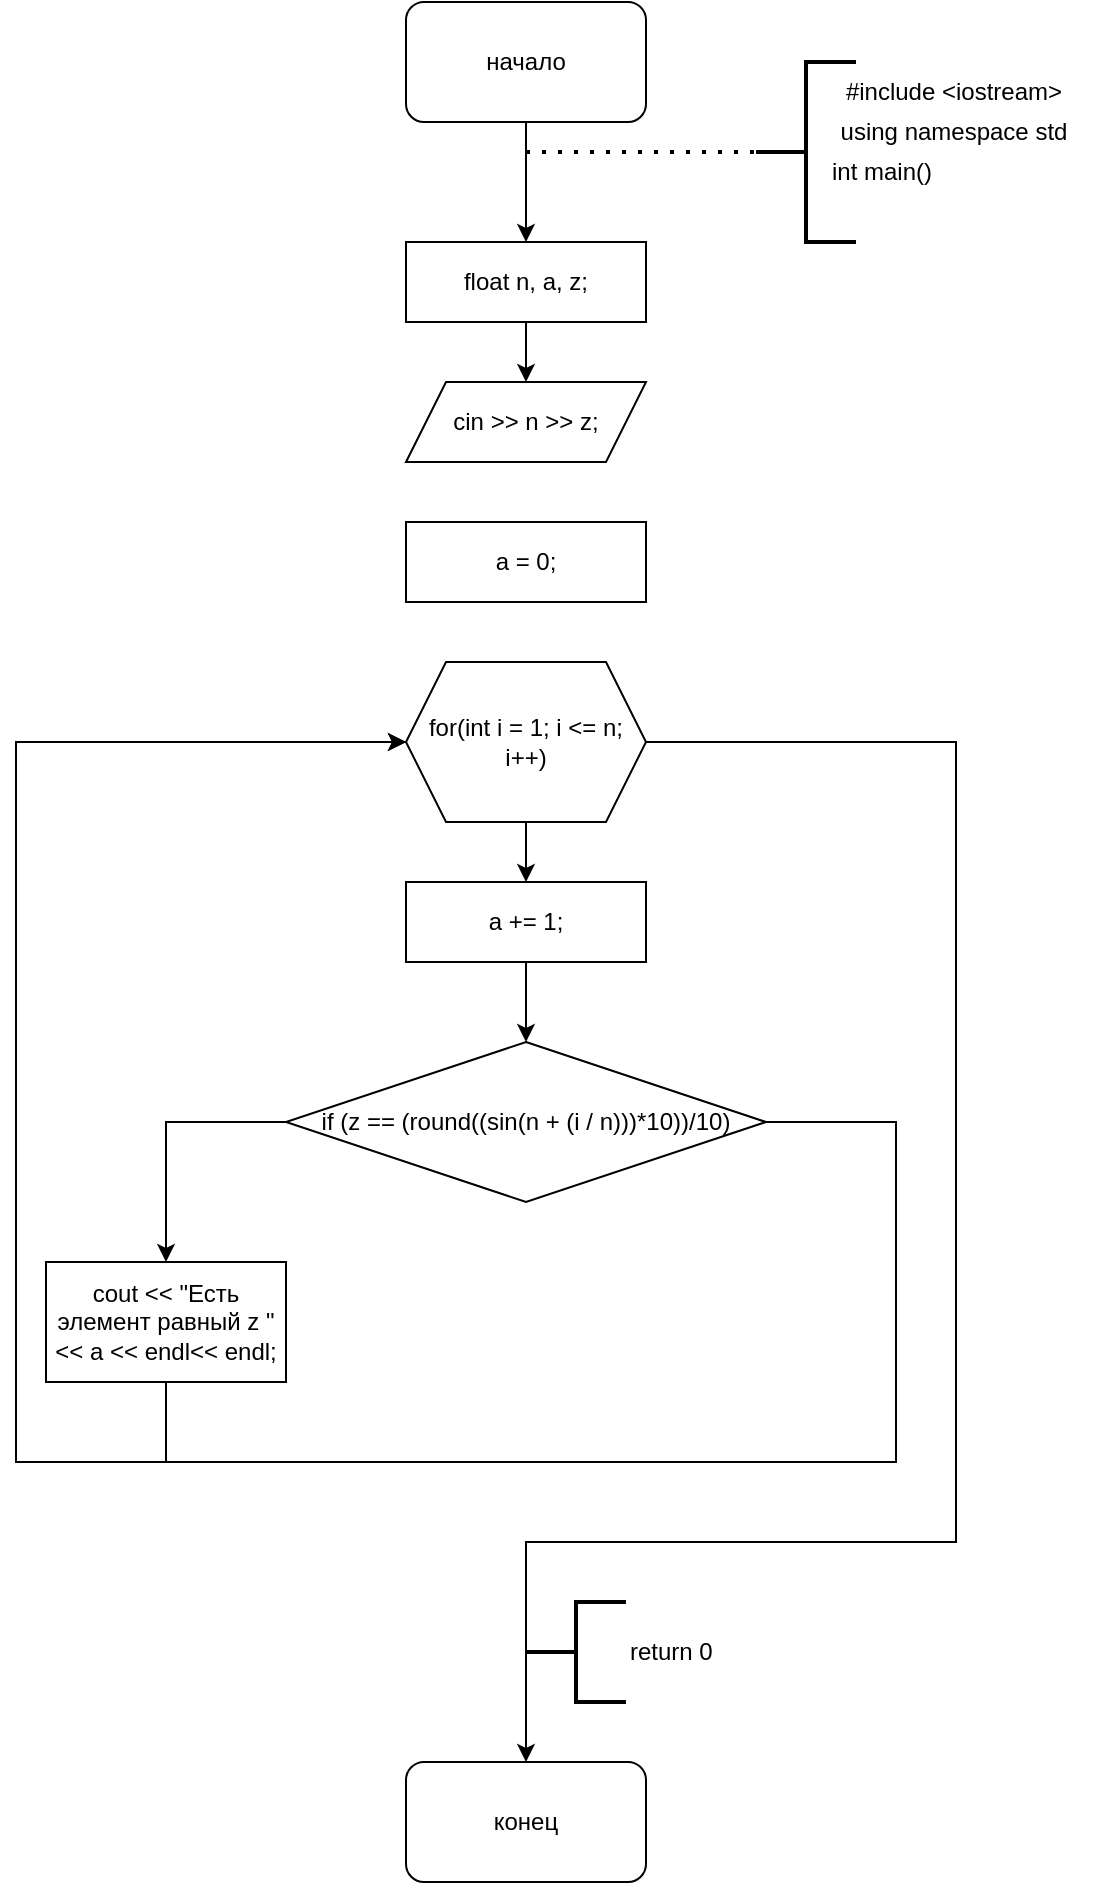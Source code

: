 <mxfile version="15.9.1" type="device"><diagram id="BUuxBXHMy_E6jpAC39Vq" name="Page-1"><mxGraphModel dx="1038" dy="575" grid="1" gridSize="10" guides="1" tooltips="1" connect="1" arrows="1" fold="1" page="1" pageScale="1" pageWidth="850" pageHeight="1100" math="0" shadow="0"><root><mxCell id="0"/><mxCell id="1" parent="0"/><mxCell id="ym5Rvz0am62fEfs4q3JF-1" value="return 0" style="strokeWidth=2;html=1;shape=mxgraph.flowchart.annotation_2;align=left;labelPosition=right;pointerEvents=1;" vertex="1" parent="1"><mxGeometry x="425" y="820" width="50" height="50" as="geometry"/></mxCell><mxCell id="ym5Rvz0am62fEfs4q3JF-2" value="" style="strokeWidth=2;html=1;shape=mxgraph.flowchart.annotation_2;align=left;labelPosition=right;pointerEvents=1;" vertex="1" parent="1"><mxGeometry x="540" y="50" width="50" height="90" as="geometry"/></mxCell><mxCell id="ym5Rvz0am62fEfs4q3JF-3" value="#include &amp;lt;iostream&amp;gt; " style="text;html=1;strokeColor=none;fillColor=none;align=center;verticalAlign=middle;whiteSpace=wrap;rounded=0;" vertex="1" parent="1"><mxGeometry x="568" y="50" width="142" height="30" as="geometry"/></mxCell><mxCell id="ym5Rvz0am62fEfs4q3JF-4" value="using namespace std" style="text;html=1;strokeColor=none;fillColor=none;align=center;verticalAlign=middle;whiteSpace=wrap;rounded=0;" vertex="1" parent="1"><mxGeometry x="573" y="70" width="132" height="30" as="geometry"/></mxCell><mxCell id="ym5Rvz0am62fEfs4q3JF-5" value="int main()" style="text;html=1;strokeColor=none;fillColor=none;align=center;verticalAlign=middle;whiteSpace=wrap;rounded=0;" vertex="1" parent="1"><mxGeometry x="573" y="90" width="60" height="30" as="geometry"/></mxCell><mxCell id="ym5Rvz0am62fEfs4q3JF-6" style="edgeStyle=orthogonalEdgeStyle;rounded=0;orthogonalLoop=1;jettySize=auto;html=1;entryX=0.5;entryY=0;entryDx=0;entryDy=0;" edge="1" parent="1" source="ym5Rvz0am62fEfs4q3JF-7" target="ym5Rvz0am62fEfs4q3JF-10"><mxGeometry relative="1" as="geometry"/></mxCell><mxCell id="ym5Rvz0am62fEfs4q3JF-7" value="начало" style="rounded=1;whiteSpace=wrap;html=1;" vertex="1" parent="1"><mxGeometry x="365" y="20" width="120" height="60" as="geometry"/></mxCell><mxCell id="ym5Rvz0am62fEfs4q3JF-8" value="" style="endArrow=none;dashed=1;html=1;dashPattern=1 3;strokeWidth=2;rounded=0;entryX=0;entryY=0.5;entryDx=0;entryDy=0;entryPerimeter=0;" edge="1" parent="1" target="ym5Rvz0am62fEfs4q3JF-2"><mxGeometry width="50" height="50" relative="1" as="geometry"><mxPoint x="425" y="95" as="sourcePoint"/><mxPoint x="450" y="200" as="targetPoint"/></mxGeometry></mxCell><mxCell id="ym5Rvz0am62fEfs4q3JF-9" style="edgeStyle=orthogonalEdgeStyle;rounded=0;orthogonalLoop=1;jettySize=auto;html=1;" edge="1" parent="1" source="ym5Rvz0am62fEfs4q3JF-10" target="ym5Rvz0am62fEfs4q3JF-12"><mxGeometry relative="1" as="geometry"/></mxCell><mxCell id="ym5Rvz0am62fEfs4q3JF-10" value="float n, a, z;" style="rounded=0;whiteSpace=wrap;html=1;" vertex="1" parent="1"><mxGeometry x="365" y="140" width="120" height="40" as="geometry"/></mxCell><mxCell id="ym5Rvz0am62fEfs4q3JF-12" value="cin &amp;gt;&amp;gt; n &amp;gt;&amp;gt; z;" style="shape=parallelogram;perimeter=parallelogramPerimeter;whiteSpace=wrap;html=1;fixedSize=1;" vertex="1" parent="1"><mxGeometry x="365" y="210" width="120" height="40" as="geometry"/></mxCell><mxCell id="ym5Rvz0am62fEfs4q3JF-16" value="конец" style="rounded=1;whiteSpace=wrap;html=1;" vertex="1" parent="1"><mxGeometry x="365" y="900" width="120" height="60" as="geometry"/></mxCell><mxCell id="ym5Rvz0am62fEfs4q3JF-28" value="a = 0;" style="rounded=0;whiteSpace=wrap;html=1;" vertex="1" parent="1"><mxGeometry x="365" y="280" width="120" height="40" as="geometry"/></mxCell><mxCell id="ym5Rvz0am62fEfs4q3JF-37" style="edgeStyle=orthogonalEdgeStyle;rounded=0;orthogonalLoop=1;jettySize=auto;html=1;" edge="1" parent="1" source="ym5Rvz0am62fEfs4q3JF-29" target="ym5Rvz0am62fEfs4q3JF-30"><mxGeometry relative="1" as="geometry"/></mxCell><mxCell id="ym5Rvz0am62fEfs4q3JF-42" style="edgeStyle=orthogonalEdgeStyle;rounded=0;orthogonalLoop=1;jettySize=auto;html=1;entryX=0.5;entryY=0;entryDx=0;entryDy=0;" edge="1" parent="1" source="ym5Rvz0am62fEfs4q3JF-29" target="ym5Rvz0am62fEfs4q3JF-16"><mxGeometry relative="1" as="geometry"><mxPoint x="662.4" y="880" as="targetPoint"/><Array as="points"><mxPoint x="640" y="390"/><mxPoint x="640" y="790"/><mxPoint x="425" y="790"/></Array></mxGeometry></mxCell><mxCell id="ym5Rvz0am62fEfs4q3JF-29" value="for(int i = 1; i &lt;= n; i++)" style="shape=hexagon;perimeter=hexagonPerimeter2;whiteSpace=wrap;html=1;fixedSize=1;" vertex="1" parent="1"><mxGeometry x="365" y="350" width="120" height="80" as="geometry"/></mxCell><mxCell id="ym5Rvz0am62fEfs4q3JF-38" style="edgeStyle=orthogonalEdgeStyle;rounded=0;orthogonalLoop=1;jettySize=auto;html=1;entryX=0.5;entryY=0;entryDx=0;entryDy=0;" edge="1" parent="1" source="ym5Rvz0am62fEfs4q3JF-30" target="ym5Rvz0am62fEfs4q3JF-33"><mxGeometry relative="1" as="geometry"/></mxCell><mxCell id="ym5Rvz0am62fEfs4q3JF-30" value="a += 1;" style="rounded=0;whiteSpace=wrap;html=1;" vertex="1" parent="1"><mxGeometry x="365" y="460" width="120" height="40" as="geometry"/></mxCell><mxCell id="ym5Rvz0am62fEfs4q3JF-35" style="edgeStyle=orthogonalEdgeStyle;rounded=0;orthogonalLoop=1;jettySize=auto;html=1;entryX=0.5;entryY=0;entryDx=0;entryDy=0;" edge="1" parent="1" source="ym5Rvz0am62fEfs4q3JF-33" target="ym5Rvz0am62fEfs4q3JF-34"><mxGeometry relative="1" as="geometry"><Array as="points"><mxPoint x="245" y="580"/></Array></mxGeometry></mxCell><mxCell id="ym5Rvz0am62fEfs4q3JF-39" style="edgeStyle=orthogonalEdgeStyle;rounded=0;orthogonalLoop=1;jettySize=auto;html=1;entryX=0;entryY=0.5;entryDx=0;entryDy=0;" edge="1" parent="1" source="ym5Rvz0am62fEfs4q3JF-33" target="ym5Rvz0am62fEfs4q3JF-29"><mxGeometry relative="1" as="geometry"><Array as="points"><mxPoint x="610" y="580"/><mxPoint x="610" y="750"/><mxPoint x="170" y="750"/><mxPoint x="170" y="390"/></Array></mxGeometry></mxCell><mxCell id="ym5Rvz0am62fEfs4q3JF-33" value="if (z == (round((sin(n + (i / n)))*10))/10)" style="rhombus;whiteSpace=wrap;html=1;" vertex="1" parent="1"><mxGeometry x="305" y="540" width="240" height="80" as="geometry"/></mxCell><mxCell id="ym5Rvz0am62fEfs4q3JF-41" style="edgeStyle=orthogonalEdgeStyle;rounded=0;orthogonalLoop=1;jettySize=auto;html=1;entryX=0;entryY=0.5;entryDx=0;entryDy=0;exitX=0.5;exitY=1;exitDx=0;exitDy=0;" edge="1" parent="1" source="ym5Rvz0am62fEfs4q3JF-34" target="ym5Rvz0am62fEfs4q3JF-29"><mxGeometry relative="1" as="geometry"><mxPoint x="250" y="740" as="sourcePoint"/><Array as="points"><mxPoint x="245" y="750"/><mxPoint x="170" y="750"/><mxPoint x="170" y="390"/></Array></mxGeometry></mxCell><mxCell id="ym5Rvz0am62fEfs4q3JF-34" value="cout &lt;&lt; &quot;Есть элемент равный z &quot; &lt;&lt; a &lt;&lt; endl&lt;&lt; endl;" style="rounded=0;whiteSpace=wrap;html=1;" vertex="1" parent="1"><mxGeometry x="185" y="650" width="120" height="60" as="geometry"/></mxCell></root></mxGraphModel></diagram></mxfile>